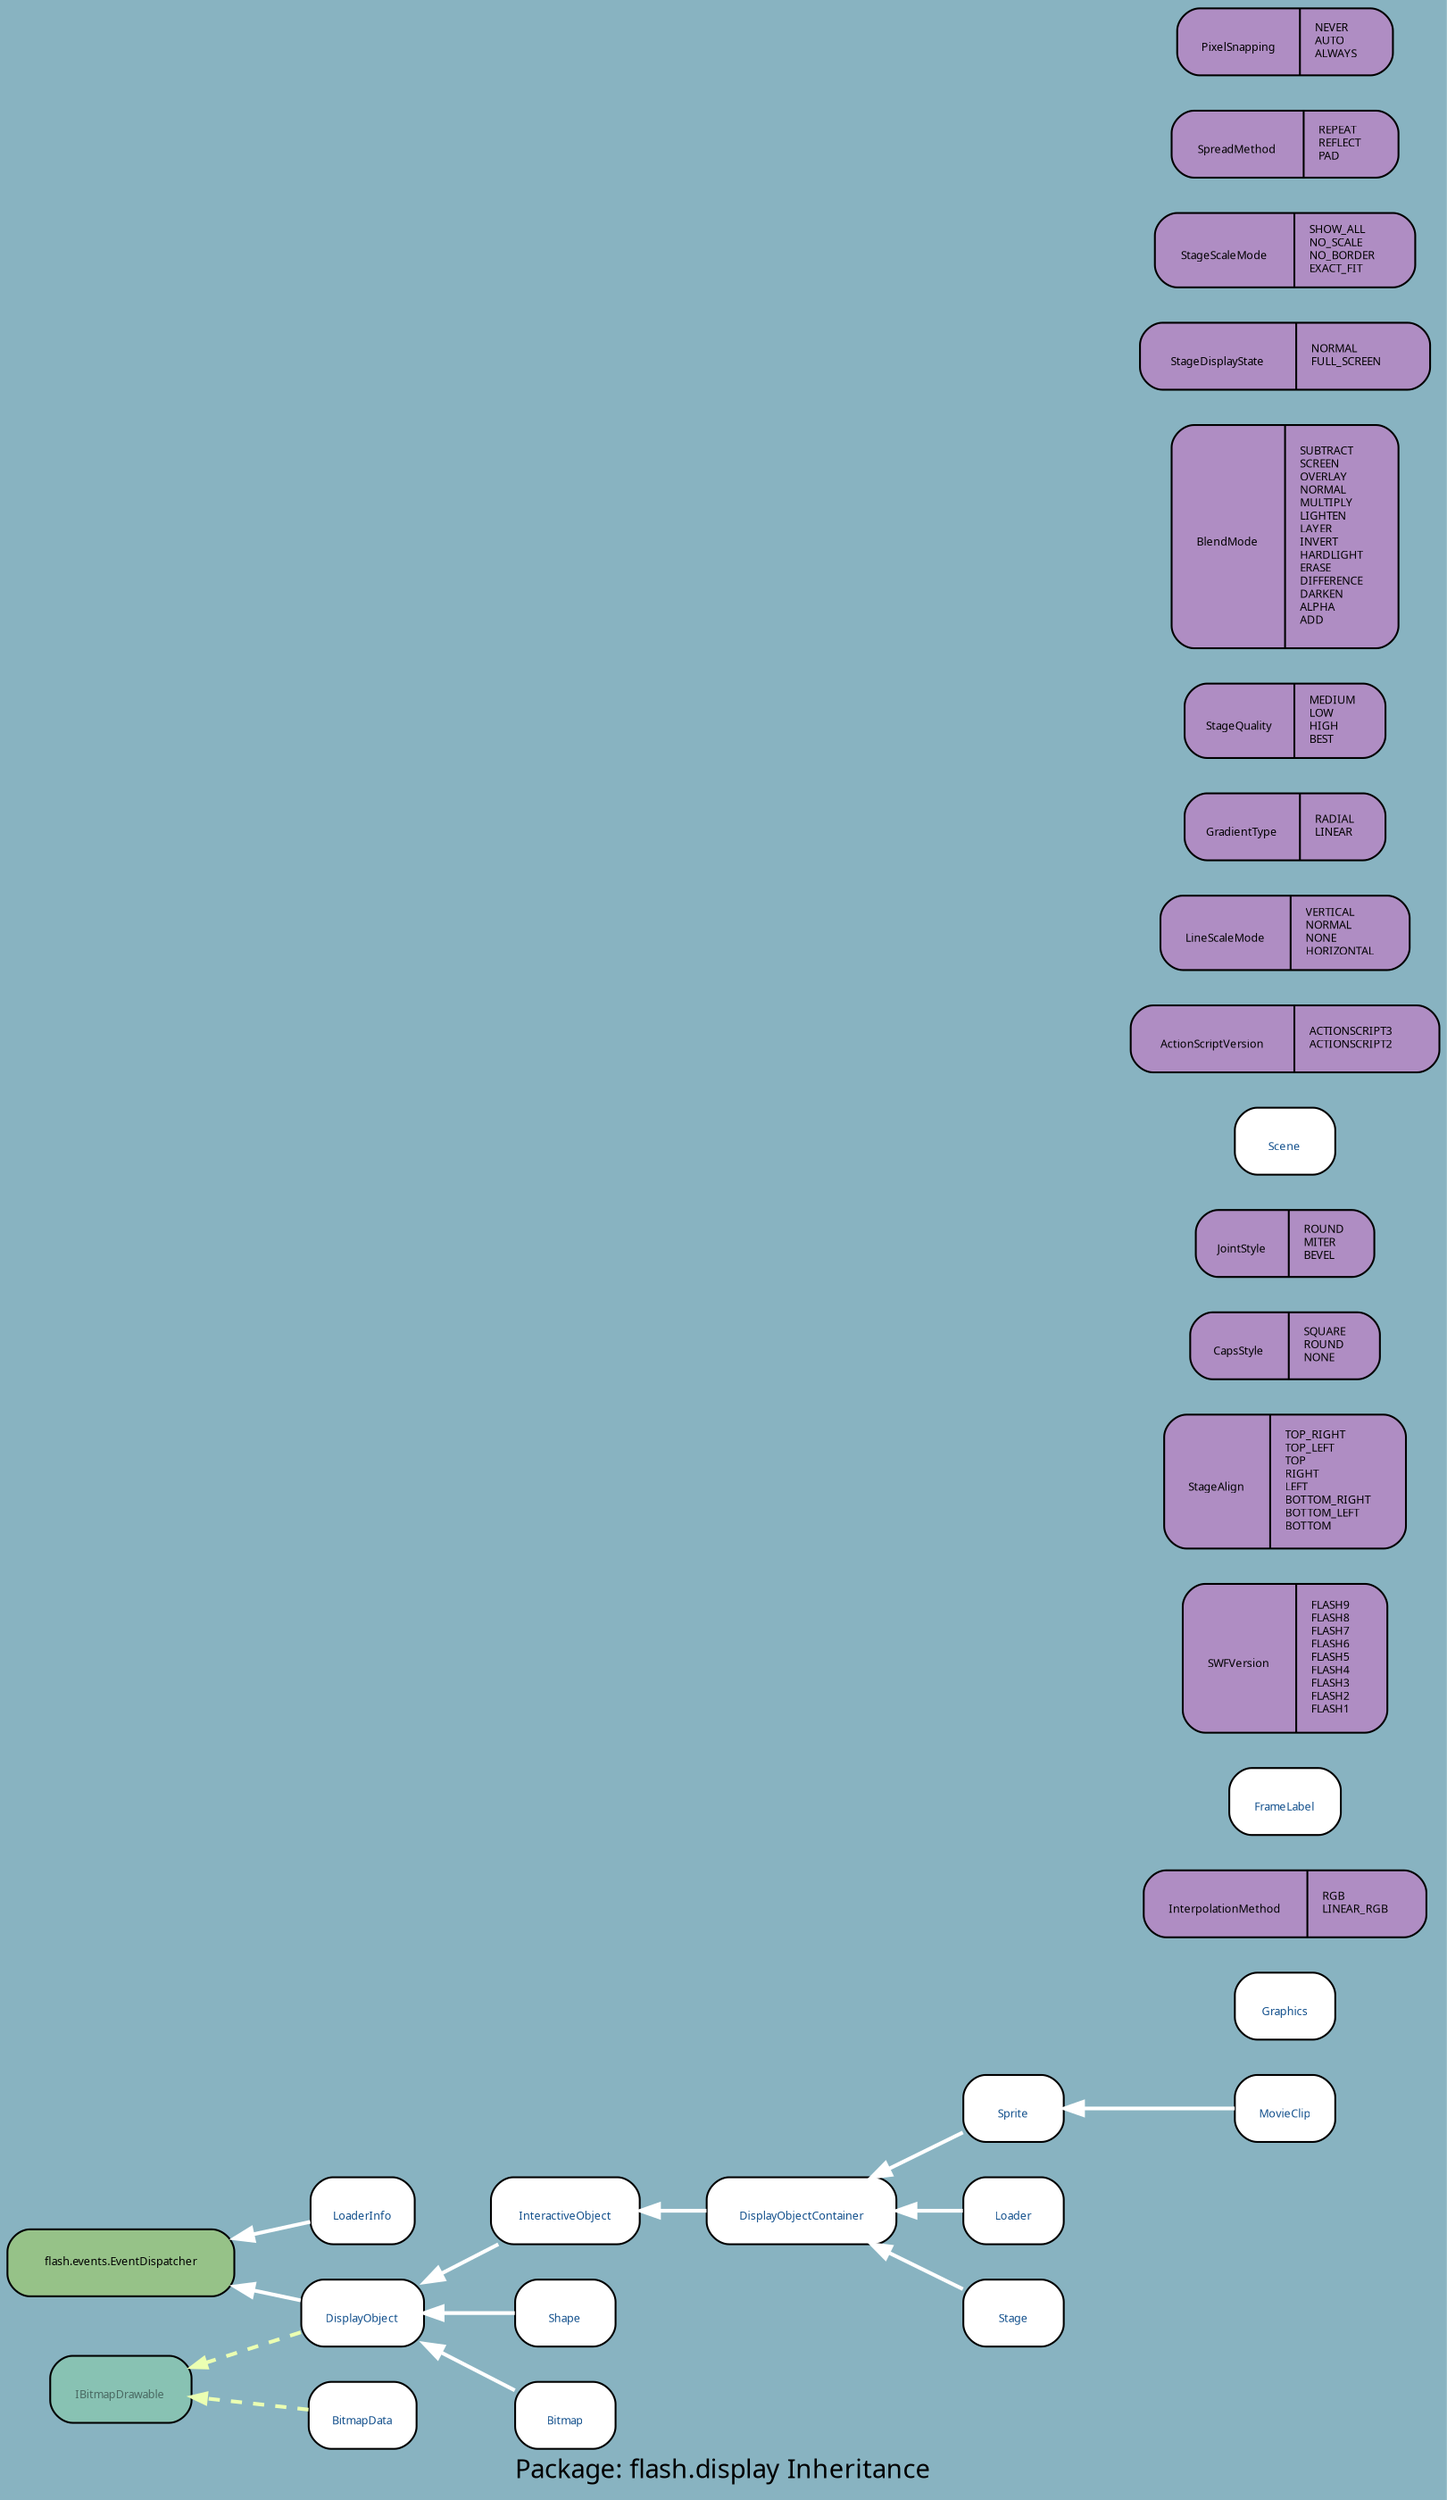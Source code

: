digraph uml {
	graph [label="Package: flash.display Inheritance", ratio=compress, rankdir=RL, smoothing=avg_dist, overlap=compress, packMode="graph", labelloc=c, fontname="DejaVu Sans Condenesed", fontsize=14, bgcolor="#88B3C1", fontcolor=black];
	node [label="\N", style="rounded,filled", fillcolor="#96c288", fontcolor="#104E8B", fontname="FFF Harmony", fontsize=6, shape=record, color=black];
	edge [fontname=Sans, fontsize=8, minlen="1.2", color=black, fontcolor=black];
	graph [lp="389,12",
		bb="0,0,778,1317"];
	"flash.display.IBitmapDrawable" [label="{\nIBitmapDrawable}", fillcolor="#88c2b3", fontcolor="#496962", URL="../types/flash/display/IBitmapDrawable.html", tooltip="\nIBitmapDrawable", portPos=w, pos="62,57", rects="24,39,101,75", width="1.06", height="0.50"];
	"flash.display.DisplayObject" [label="{\nDisplayObject}", fillcolor=white, URL="../types/flash/display/DisplayObject.html", tooltip="\nDisplayObject", portPos=w, pos="193,97", rects="160,79,226,115", width="0.92", height="0.50"];
	"flash.events.EventDispatcher" [fontcolor=black, pos="62,124", rects="1,106,124,142", width="1.69", height="0.50"];
	"flash.display.InteractiveObject" [label="{\nInteractiveObject}", fillcolor=white, URL="../types/flash/display/InteractiveObject.html", tooltip="\nInteractiveObject", portPos=w, pos="303,151", rects="263,133,344,169", width="1.11", height="0.50"];
	"flash.display.DisplayObjectContainer" [label="{\nDisplayObjectContainer}", fillcolor=white, URL="../types/flash/display/DisplayObjectContainer.html", tooltip="\nDisplayObjectContainer", portPos=w, pos="432,151", rects="381,133,484,169", width="1.42", height="0.50"];
	"flash.display.Sprite" [label="{\nSprite}", fillcolor=white, URL="../types/flash/display/Sprite.html", tooltip="\nSprite", portPos=w, pos="547,205", rects="520,187,574,223", width="0.75", height="0.50"];
	"flash.display.Graphics" [label="{\nGraphics}", fillcolor=white, URL="../types/flash/display/Graphics.html", tooltip="\nGraphics", portPos=w, pos="694,259", rects="667,241,721,277", width="0.75", height="0.50"];
	"flash.display.InterpolationMethod" [label="{\nInterpolationMethod|RGB\lLINEAR_RGB\l}", fillcolor="#af8dc3", fontcolor=black, pos="694,313", rects="618,295,707,331 707,295,770,331", width="2.11", height="0.50"];
	"flash.display.FrameLabel" [label="{\nFrameLabel}", fillcolor=white, URL="../types/flash/display/FrameLabel.html", tooltip="\nFrameLabel", portPos=w, pos="694,367", rects="664,349,724,385", width="0.83", height="0.50"];
	"flash.display.SWFVersion" [label="{\nSWFVersion|FLASH9\lFLASH8\lFLASH7\lFLASH6\lFLASH5\lFLASH4\lFLASH3\lFLASH2\lFLASH1\l}", fillcolor="#af8dc3", fontcolor=black, pos="694,443", rects="639,403,702,483 702,403,749,483", width="1.53", height="1.11"];
	"flash.display.StageAlign" [label="{\nStageAlign|TOP_RIGHT\lTOP_LEFT\lTOP\lRIGHT\lLEFT\lBOTTOM_RIGHT\lBOTTOM_LEFT\lBOTTOM\l}", fillcolor="#af8dc3", fontcolor=black, pos="694,537", rects="629,501,684,573 684,501,759,573", width="1.81", height="1.00"];
	"flash.display.CapsStyle" [label="{\nCapsStyle|SQUARE\lROUND\lNONE\l}", fillcolor="#af8dc3", fontcolor=black, pos="694,609", rects="643,591,697,627 697,591,745,627", width="1.42", height="0.50"];
	"flash.display.JointStyle" [label="{\nJointStyle|ROUND\lMITER\lBEVEL\l}", fillcolor="#af8dc3", fontcolor=black, pos="694,663", rects="646,645,700,681 700,645,743,681", width="1.33", height="0.50"];
	"flash.display.Scene" [label="{\nScene}", fillcolor=white, URL="../types/flash/display/Scene.html", tooltip="\nScene", portPos=w, pos="694,717", rects="667,699,721,735", width="0.75", height="0.50"];
	"flash.display.ActionScriptVersion" [label="{\nActionScriptVersion|ACTIONSCRIPT3\lACTIONSCRIPT2\l}", fillcolor="#af8dc3", fontcolor=black, pos="694,771", rects="611,753,701,789 701,753,778,789", width="2.31", height="0.50"];
	"flash.display.LineScaleMode" [label="{\nLineScaleMode|VERTICAL\lNORMAL\lNONE\lHORIZONTAL\l}", fillcolor="#af8dc3", fontcolor=black, pos="694,827", rects="627,807,698,847 698,807,762,847", width="1.86", height="0.56"];
	"flash.display.GradientType" [label="{\nGradientType|RADIAL\lLINEAR\l}", fillcolor="#af8dc3", fontcolor=black, pos="694,883", rects="640,865,706,901 706,865,749,901", width="1.50", height="0.50"];
	"flash.display.StageQuality" [label="{\nStageQuality|MEDIUM\lLOW\lHIGH\lBEST\l}", fillcolor="#af8dc3", fontcolor=black, pos="694,939", rects="640,919,703,959 703,919,748,959", width="1.50", height="0.56"];
	"flash.display.LoaderInfo" [label="{\nLoaderInfo}", fillcolor=white, URL="../types/flash/display/LoaderInfo.html", tooltip="\nLoaderInfo", portPos=w, pos="193,151", rects="165,133,222,169", width="0.78", height="0.50"];
	"flash.display.BlendMode" [label="{\nBlendMode|SUBTRACT\lSCREEN\lOVERLAY\lNORMAL\lMULTIPLY\lLIGHTEN\lLAYER\lINVERT\lHARDLIGHT\lERASE\lDIFFERENCE\lDARKEN\lALPHA\lA\
DD\l}", fillcolor="#af8dc3", fontcolor=black, pos="694,1037", rects="633,977,689,1097 689,977,755,1097", width="1.69", height="1.67"];
	"flash.display.Shape" [label="{\nShape}", fillcolor=white, URL="../types/flash/display/Shape.html", tooltip="\nShape", portPos=w, pos="303,97", rects="276,79,330,115", width="0.75", height="0.50"];
	"flash.display.StageDisplayState" [label="{\nStageDisplayState|NORMAL\lFULL_SCREEN\l}", fillcolor="#af8dc3", fontcolor=black, pos="694,1133", rects="616,1115,700,1151 700,1115,772,1151", width="2.17", height="0.50"];
	"flash.display.StageScaleMode" [label="{\nStageScaleMode|SHOW_ALL\lNO_SCALE\lNO_BORDER\lEXACT_FIT\l}", fillcolor="#af8dc3", fontcolor=black, pos="694,1189", rects="624,1169,702,1209 702,1169,765,1209", width="1.94", height="0.56"];
	"flash.display.Bitmap" [label="{\nBitmap}", fillcolor=white, URL="../types/flash/display/Bitmap.html", tooltip="\nBitmap", portPos=w, pos="303,43", rects="276,25,330,61", width="0.75", height="0.50"];
	"flash.display.SpreadMethod" [label="{\nSpreadMethod|REPEAT\lREFLECT\lPAD\l}", fillcolor="#af8dc3", fontcolor=black, pos="694,1245", rects="633,1227,703,1263 703,1227,755,1263", width="1.69", height="0.50"];
	"flash.display.MovieClip" [label="{\nMovieClip}", fillcolor=white, URL="../types/flash/display/MovieClip.html", tooltip="\nMovieClip", portPos=w, pos="694,205", rects="667,187,721,223", width="0.75", height="0.50"];
	"flash.display.BitmapData" [label="{\nBitmapData}", fillcolor=white, URL="../types/flash/display/BitmapData.html", tooltip="\nBitmapData", portPos=w, pos="193,43", rects="164,25,222,61", width="0.81", height="0.50"];
	"flash.display.PixelSnapping" [label="{\nPixelSnapping|NEVER\lAUTO\lALWAYS\l}", fillcolor="#af8dc3", fontcolor=black, pos="694,1299", rects="636,1281,703,1317 703,1281,753,1317", width="1.61", height="0.50"];
	"flash.display.Loader" [label="{\nLoader}", fillcolor=white, URL="../types/flash/display/Loader.html", tooltip="\nLoader", portPos=w, pos="547,151", rects="520,133,574,169", width="0.75", height="0.50"];
	"flash.display.Stage" [label="{\nStage}", fillcolor=white, URL="../types/flash/display/Stage.html", tooltip="\nStage", portPos=w, pos="547,97", rects="520,79,574,115", width="0.75", height="0.50"];
	"flash.display.DisplayObject" -> "flash.events.EventDispatcher" [color=white, style=bold, arrowhead=normal, arrowsize="1.0", pos="e,124,111 160,104 152,105 143,107 134,109"];
	"flash.display.DisplayObject" -> "flash.display.IBitmapDrawable" [color="#ebffb2", style="dashed, bold", arrowhead=normal, arrowsize="0.75", pos="e,101,69 160,87 144,82 125,76 108,71"];
	"flash.display.InteractiveObject" -> "flash.display.DisplayObject" [color=white, style=bold, arrowhead=normal, arrowsize="1.0", pos="e,226,113 266,133 256,128 246,123 235,117"];
	"flash.display.DisplayObjectContainer" -> "flash.display.InteractiveObject" [color=white, style=bold, arrowhead=normal, arrowsize="1.0", pos="e,344,151 381,151 372,151 363,151 354,151"];
	"flash.display.Sprite" -> "flash.display.DisplayObjectContainer" [color=white, style=bold, arrowhead=normal, arrowsize="1.0", pos="e,471,169 520,192 508,186 494,180 480,173"];
	"flash.display.LoaderInfo" -> "flash.events.EventDispatcher" [color=white, style=bold, arrowhead=normal, arrowsize="1.0", pos="e,124,137 165,145 156,143 145,141 134,139"];
	"flash.display.Shape" -> "flash.display.DisplayObject" [color=white, style=bold, arrowhead=normal, arrowsize="1.0", pos="e,226,97 276,97 264,97 250,97 236,97"];
	"flash.display.Bitmap" -> "flash.display.DisplayObject" [color=white, style=bold, arrowhead=normal, arrowsize="1.0", pos="e,226,81 276,56 264,62 249,69 235,76"];
	"flash.display.MovieClip" -> "flash.display.Sprite" [color=white, style=bold, arrowhead=normal, arrowsize="1.0", pos="e,574,205 667,205 643,205 609,205 584,205"];
	"flash.display.BitmapData" -> "flash.display.IBitmapDrawable" [color="#ebffb2", style="dashed, bold", arrowhead=normal, arrowsize="0.75", pos="e,101,53 164,46 147,48 127,49 109,52"];
	"flash.display.Loader" -> "flash.display.DisplayObjectContainer" [color=white, style=bold, arrowhead=normal, arrowsize="1.0", pos="e,484,151 520,151 512,151 503,151 494,151"];
	"flash.display.Stage" -> "flash.display.DisplayObjectContainer" [color=white, style=bold, arrowhead=normal, arrowsize="1.0", pos="e,471,133 520,110 508,116 494,122 480,129"];
}
